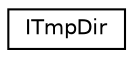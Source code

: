 digraph "Graphical Class Hierarchy"
{
 // LATEX_PDF_SIZE
  edge [fontname="Helvetica",fontsize="10",labelfontname="Helvetica",labelfontsize="10"];
  node [fontname="Helvetica",fontsize="10",shape=record];
  rankdir="LR";
  Node0 [label="ITmpDir",height=0.2,width=0.4,color="black", fillcolor="white", style="filled",URL="$struct_i_tmp_dir.html",tooltip=" "];
}
